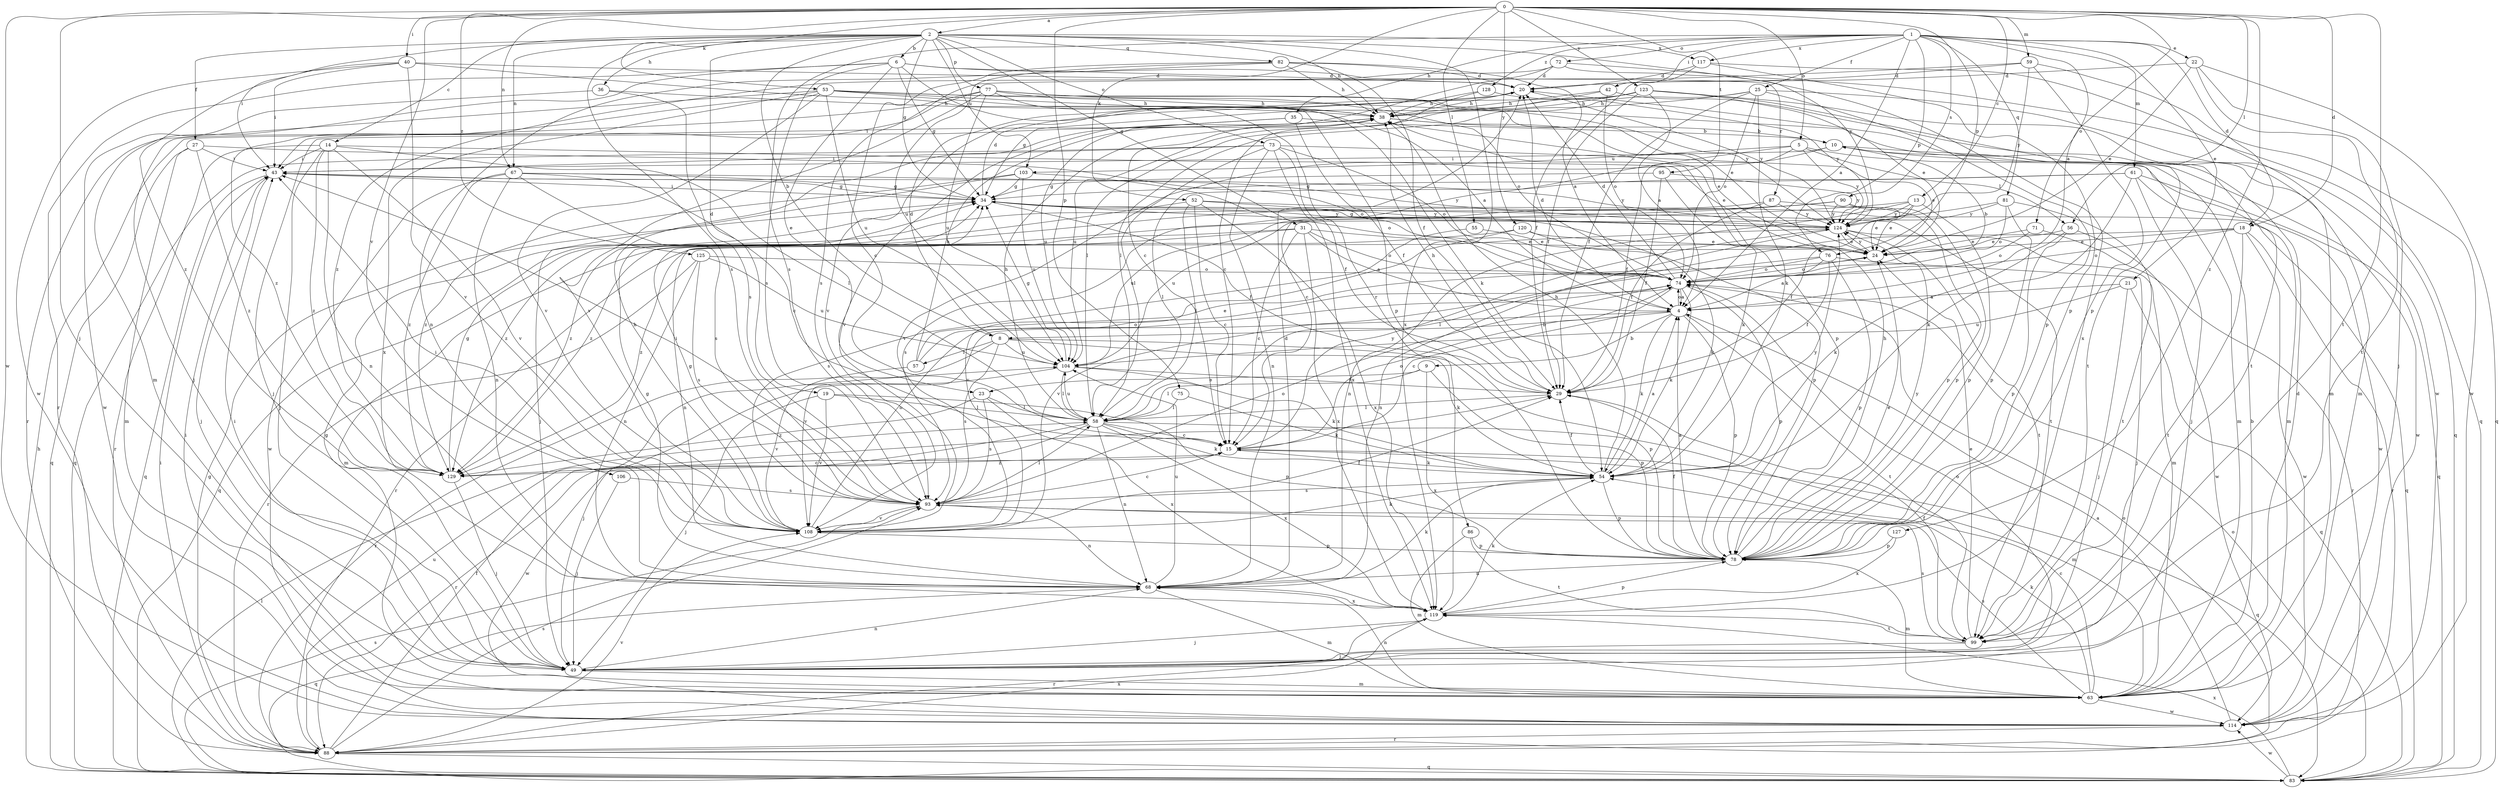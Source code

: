 strict digraph  {
0;
1;
2;
4;
5;
6;
8;
9;
10;
13;
14;
15;
18;
19;
20;
21;
22;
23;
24;
25;
27;
29;
31;
34;
35;
36;
38;
40;
42;
43;
49;
52;
53;
54;
55;
56;
57;
58;
59;
61;
63;
67;
68;
71;
72;
73;
74;
75;
76;
77;
78;
81;
82;
83;
86;
87;
88;
90;
93;
95;
99;
103;
104;
106;
108;
114;
117;
119;
120;
123;
124;
125;
127;
128;
129;
0 -> 2  [label=a];
0 -> 4  [label=a];
0 -> 5  [label=b];
0 -> 13  [label=c];
0 -> 18  [label=d];
0 -> 40  [label=i];
0 -> 49  [label=j];
0 -> 52  [label=k];
0 -> 53  [label=k];
0 -> 55  [label=l];
0 -> 56  [label=l];
0 -> 59  [label=m];
0 -> 67  [label=n];
0 -> 75  [label=p];
0 -> 76  [label=p];
0 -> 95  [label=t];
0 -> 99  [label=t];
0 -> 106  [label=v];
0 -> 114  [label=w];
0 -> 120  [label=y];
0 -> 123  [label=y];
0 -> 125  [label=z];
0 -> 127  [label=z];
1 -> 4  [label=a];
1 -> 18  [label=d];
1 -> 21  [label=e];
1 -> 22  [label=e];
1 -> 25  [label=f];
1 -> 35  [label=h];
1 -> 42  [label=i];
1 -> 61  [label=m];
1 -> 71  [label=o];
1 -> 72  [label=o];
1 -> 76  [label=p];
1 -> 81  [label=q];
1 -> 90  [label=s];
1 -> 93  [label=s];
1 -> 117  [label=x];
1 -> 128  [label=z];
2 -> 6  [label=b];
2 -> 8  [label=b];
2 -> 14  [label=c];
2 -> 19  [label=d];
2 -> 27  [label=f];
2 -> 31  [label=g];
2 -> 34  [label=g];
2 -> 36  [label=h];
2 -> 38  [label=h];
2 -> 43  [label=i];
2 -> 67  [label=n];
2 -> 73  [label=o];
2 -> 77  [label=p];
2 -> 82  [label=q];
2 -> 93  [label=s];
2 -> 103  [label=u];
2 -> 117  [label=x];
2 -> 119  [label=x];
2 -> 124  [label=y];
4 -> 8  [label=b];
4 -> 9  [label=b];
4 -> 20  [label=d];
4 -> 54  [label=k];
4 -> 74  [label=o];
4 -> 78  [label=p];
4 -> 99  [label=t];
4 -> 108  [label=v];
5 -> 15  [label=c];
5 -> 29  [label=f];
5 -> 56  [label=l];
5 -> 63  [label=m];
5 -> 103  [label=u];
5 -> 124  [label=y];
6 -> 20  [label=d];
6 -> 23  [label=e];
6 -> 34  [label=g];
6 -> 63  [label=m];
6 -> 86  [label=r];
6 -> 87  [label=r];
6 -> 88  [label=r];
6 -> 93  [label=s];
8 -> 20  [label=d];
8 -> 54  [label=k];
8 -> 57  [label=l];
8 -> 78  [label=p];
8 -> 88  [label=r];
8 -> 93  [label=s];
8 -> 104  [label=u];
9 -> 23  [label=e];
9 -> 58  [label=l];
9 -> 78  [label=p];
9 -> 119  [label=x];
10 -> 43  [label=i];
10 -> 63  [label=m];
10 -> 108  [label=v];
10 -> 114  [label=w];
13 -> 24  [label=e];
13 -> 29  [label=f];
13 -> 68  [label=n];
13 -> 78  [label=p];
13 -> 104  [label=u];
13 -> 124  [label=y];
14 -> 24  [label=e];
14 -> 43  [label=i];
14 -> 49  [label=j];
14 -> 58  [label=l];
14 -> 68  [label=n];
14 -> 88  [label=r];
14 -> 108  [label=v];
14 -> 129  [label=z];
15 -> 54  [label=k];
15 -> 74  [label=o];
15 -> 83  [label=q];
15 -> 124  [label=y];
15 -> 129  [label=z];
18 -> 24  [label=e];
18 -> 58  [label=l];
18 -> 74  [label=o];
18 -> 88  [label=r];
18 -> 99  [label=t];
18 -> 114  [label=w];
19 -> 49  [label=j];
19 -> 58  [label=l];
19 -> 78  [label=p];
19 -> 108  [label=v];
20 -> 38  [label=h];
20 -> 124  [label=y];
21 -> 4  [label=a];
21 -> 49  [label=j];
21 -> 83  [label=q];
21 -> 104  [label=u];
22 -> 20  [label=d];
22 -> 24  [label=e];
22 -> 49  [label=j];
22 -> 83  [label=q];
22 -> 99  [label=t];
23 -> 58  [label=l];
23 -> 93  [label=s];
23 -> 119  [label=x];
23 -> 129  [label=z];
24 -> 74  [label=o];
24 -> 124  [label=y];
25 -> 29  [label=f];
25 -> 38  [label=h];
25 -> 54  [label=k];
25 -> 58  [label=l];
25 -> 74  [label=o];
25 -> 78  [label=p];
25 -> 83  [label=q];
27 -> 43  [label=i];
27 -> 63  [label=m];
27 -> 74  [label=o];
27 -> 83  [label=q];
27 -> 129  [label=z];
29 -> 38  [label=h];
29 -> 58  [label=l];
31 -> 4  [label=a];
31 -> 15  [label=c];
31 -> 24  [label=e];
31 -> 63  [label=m];
31 -> 68  [label=n];
31 -> 74  [label=o];
31 -> 119  [label=x];
34 -> 20  [label=d];
34 -> 29  [label=f];
34 -> 43  [label=i];
34 -> 78  [label=p];
34 -> 99  [label=t];
34 -> 124  [label=y];
35 -> 10  [label=b];
35 -> 29  [label=f];
35 -> 104  [label=u];
35 -> 108  [label=v];
36 -> 38  [label=h];
36 -> 93  [label=s];
36 -> 114  [label=w];
38 -> 10  [label=b];
38 -> 24  [label=e];
38 -> 49  [label=j];
38 -> 78  [label=p];
38 -> 104  [label=u];
40 -> 20  [label=d];
40 -> 43  [label=i];
40 -> 78  [label=p];
40 -> 108  [label=v];
40 -> 114  [label=w];
40 -> 129  [label=z];
42 -> 38  [label=h];
42 -> 58  [label=l];
42 -> 63  [label=m];
42 -> 74  [label=o];
43 -> 34  [label=g];
43 -> 49  [label=j];
43 -> 83  [label=q];
43 -> 124  [label=y];
49 -> 34  [label=g];
49 -> 43  [label=i];
49 -> 63  [label=m];
49 -> 68  [label=n];
49 -> 74  [label=o];
52 -> 15  [label=c];
52 -> 58  [label=l];
52 -> 83  [label=q];
52 -> 119  [label=x];
52 -> 124  [label=y];
52 -> 129  [label=z];
53 -> 4  [label=a];
53 -> 24  [label=e];
53 -> 38  [label=h];
53 -> 88  [label=r];
53 -> 99  [label=t];
53 -> 104  [label=u];
53 -> 108  [label=v];
53 -> 119  [label=x];
53 -> 129  [label=z];
54 -> 4  [label=a];
54 -> 29  [label=f];
54 -> 38  [label=h];
54 -> 78  [label=p];
54 -> 93  [label=s];
54 -> 124  [label=y];
55 -> 24  [label=e];
55 -> 93  [label=s];
56 -> 24  [label=e];
56 -> 54  [label=k];
56 -> 78  [label=p];
56 -> 114  [label=w];
57 -> 24  [label=e];
57 -> 38  [label=h];
57 -> 74  [label=o];
57 -> 108  [label=v];
58 -> 15  [label=c];
58 -> 38  [label=h];
58 -> 54  [label=k];
58 -> 63  [label=m];
58 -> 68  [label=n];
58 -> 88  [label=r];
58 -> 104  [label=u];
58 -> 114  [label=w];
58 -> 119  [label=x];
59 -> 20  [label=d];
59 -> 78  [label=p];
59 -> 93  [label=s];
59 -> 114  [label=w];
59 -> 124  [label=y];
61 -> 34  [label=g];
61 -> 49  [label=j];
61 -> 54  [label=k];
61 -> 58  [label=l];
61 -> 83  [label=q];
61 -> 114  [label=w];
63 -> 10  [label=b];
63 -> 15  [label=c];
63 -> 20  [label=d];
63 -> 43  [label=i];
63 -> 54  [label=k];
63 -> 68  [label=n];
63 -> 93  [label=s];
63 -> 114  [label=w];
67 -> 15  [label=c];
67 -> 34  [label=g];
67 -> 68  [label=n];
67 -> 93  [label=s];
67 -> 114  [label=w];
67 -> 124  [label=y];
67 -> 129  [label=z];
68 -> 20  [label=d];
68 -> 34  [label=g];
68 -> 54  [label=k];
68 -> 63  [label=m];
68 -> 83  [label=q];
68 -> 104  [label=u];
68 -> 119  [label=x];
71 -> 24  [label=e];
71 -> 74  [label=o];
71 -> 88  [label=r];
72 -> 15  [label=c];
72 -> 20  [label=d];
72 -> 83  [label=q];
72 -> 119  [label=x];
72 -> 129  [label=z];
73 -> 24  [label=e];
73 -> 29  [label=f];
73 -> 43  [label=i];
73 -> 58  [label=l];
73 -> 68  [label=n];
73 -> 74  [label=o];
73 -> 83  [label=q];
73 -> 119  [label=x];
74 -> 4  [label=a];
74 -> 10  [label=b];
74 -> 15  [label=c];
74 -> 20  [label=d];
74 -> 54  [label=k];
74 -> 78  [label=p];
75 -> 54  [label=k];
75 -> 58  [label=l];
76 -> 4  [label=a];
76 -> 29  [label=f];
76 -> 49  [label=j];
76 -> 74  [label=o];
76 -> 78  [label=p];
76 -> 108  [label=v];
77 -> 38  [label=h];
77 -> 43  [label=i];
77 -> 49  [label=j];
77 -> 54  [label=k];
77 -> 74  [label=o];
77 -> 104  [label=u];
77 -> 108  [label=v];
77 -> 124  [label=y];
78 -> 4  [label=a];
78 -> 24  [label=e];
78 -> 29  [label=f];
78 -> 38  [label=h];
78 -> 63  [label=m];
78 -> 68  [label=n];
78 -> 124  [label=y];
81 -> 74  [label=o];
81 -> 78  [label=p];
81 -> 99  [label=t];
81 -> 124  [label=y];
81 -> 129  [label=z];
82 -> 4  [label=a];
82 -> 15  [label=c];
82 -> 20  [label=d];
82 -> 29  [label=f];
82 -> 38  [label=h];
82 -> 68  [label=n];
82 -> 104  [label=u];
83 -> 38  [label=h];
83 -> 58  [label=l];
83 -> 74  [label=o];
83 -> 93  [label=s];
83 -> 114  [label=w];
83 -> 119  [label=x];
86 -> 63  [label=m];
86 -> 78  [label=p];
86 -> 99  [label=t];
87 -> 29  [label=f];
87 -> 78  [label=p];
87 -> 83  [label=q];
87 -> 124  [label=y];
88 -> 29  [label=f];
88 -> 34  [label=g];
88 -> 43  [label=i];
88 -> 74  [label=o];
88 -> 83  [label=q];
88 -> 93  [label=s];
88 -> 104  [label=u];
88 -> 108  [label=v];
88 -> 119  [label=x];
90 -> 24  [label=e];
90 -> 78  [label=p];
90 -> 93  [label=s];
90 -> 104  [label=u];
90 -> 124  [label=y];
90 -> 129  [label=z];
93 -> 15  [label=c];
93 -> 43  [label=i];
93 -> 58  [label=l];
93 -> 68  [label=n];
93 -> 74  [label=o];
93 -> 108  [label=v];
95 -> 29  [label=f];
95 -> 34  [label=g];
95 -> 54  [label=k];
95 -> 124  [label=y];
99 -> 24  [label=e];
99 -> 29  [label=f];
99 -> 49  [label=j];
99 -> 93  [label=s];
103 -> 34  [label=g];
103 -> 49  [label=j];
103 -> 74  [label=o];
103 -> 104  [label=u];
103 -> 129  [label=z];
104 -> 29  [label=f];
104 -> 34  [label=g];
104 -> 49  [label=j];
104 -> 54  [label=k];
104 -> 58  [label=l];
106 -> 49  [label=j];
106 -> 93  [label=s];
108 -> 29  [label=f];
108 -> 34  [label=g];
108 -> 38  [label=h];
108 -> 43  [label=i];
108 -> 54  [label=k];
108 -> 74  [label=o];
108 -> 78  [label=p];
114 -> 4  [label=a];
114 -> 88  [label=r];
117 -> 20  [label=d];
117 -> 29  [label=f];
117 -> 78  [label=p];
117 -> 114  [label=w];
119 -> 49  [label=j];
119 -> 54  [label=k];
119 -> 78  [label=p];
119 -> 88  [label=r];
119 -> 99  [label=t];
120 -> 24  [label=e];
120 -> 54  [label=k];
120 -> 108  [label=v];
120 -> 129  [label=z];
123 -> 4  [label=a];
123 -> 24  [label=e];
123 -> 29  [label=f];
123 -> 34  [label=g];
123 -> 38  [label=h];
123 -> 63  [label=m];
123 -> 99  [label=t];
123 -> 108  [label=v];
124 -> 24  [label=e];
124 -> 34  [label=g];
124 -> 63  [label=m];
124 -> 68  [label=n];
124 -> 88  [label=r];
124 -> 99  [label=t];
125 -> 68  [label=n];
125 -> 74  [label=o];
125 -> 88  [label=r];
125 -> 93  [label=s];
125 -> 104  [label=u];
127 -> 78  [label=p];
127 -> 119  [label=x];
128 -> 15  [label=c];
128 -> 38  [label=h];
128 -> 124  [label=y];
129 -> 15  [label=c];
129 -> 34  [label=g];
129 -> 49  [label=j];
}
